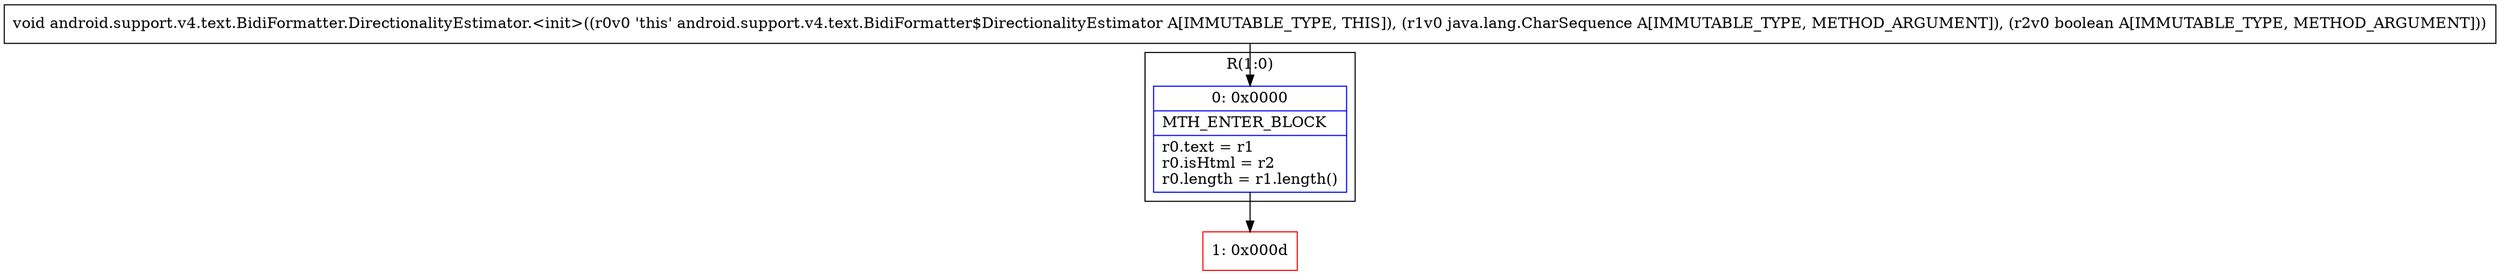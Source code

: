 digraph "CFG forandroid.support.v4.text.BidiFormatter.DirectionalityEstimator.\<init\>(Ljava\/lang\/CharSequence;Z)V" {
subgraph cluster_Region_1500182546 {
label = "R(1:0)";
node [shape=record,color=blue];
Node_0 [shape=record,label="{0\:\ 0x0000|MTH_ENTER_BLOCK\l|r0.text = r1\lr0.isHtml = r2\lr0.length = r1.length()\l}"];
}
Node_1 [shape=record,color=red,label="{1\:\ 0x000d}"];
MethodNode[shape=record,label="{void android.support.v4.text.BidiFormatter.DirectionalityEstimator.\<init\>((r0v0 'this' android.support.v4.text.BidiFormatter$DirectionalityEstimator A[IMMUTABLE_TYPE, THIS]), (r1v0 java.lang.CharSequence A[IMMUTABLE_TYPE, METHOD_ARGUMENT]), (r2v0 boolean A[IMMUTABLE_TYPE, METHOD_ARGUMENT])) }"];
MethodNode -> Node_0;
Node_0 -> Node_1;
}

